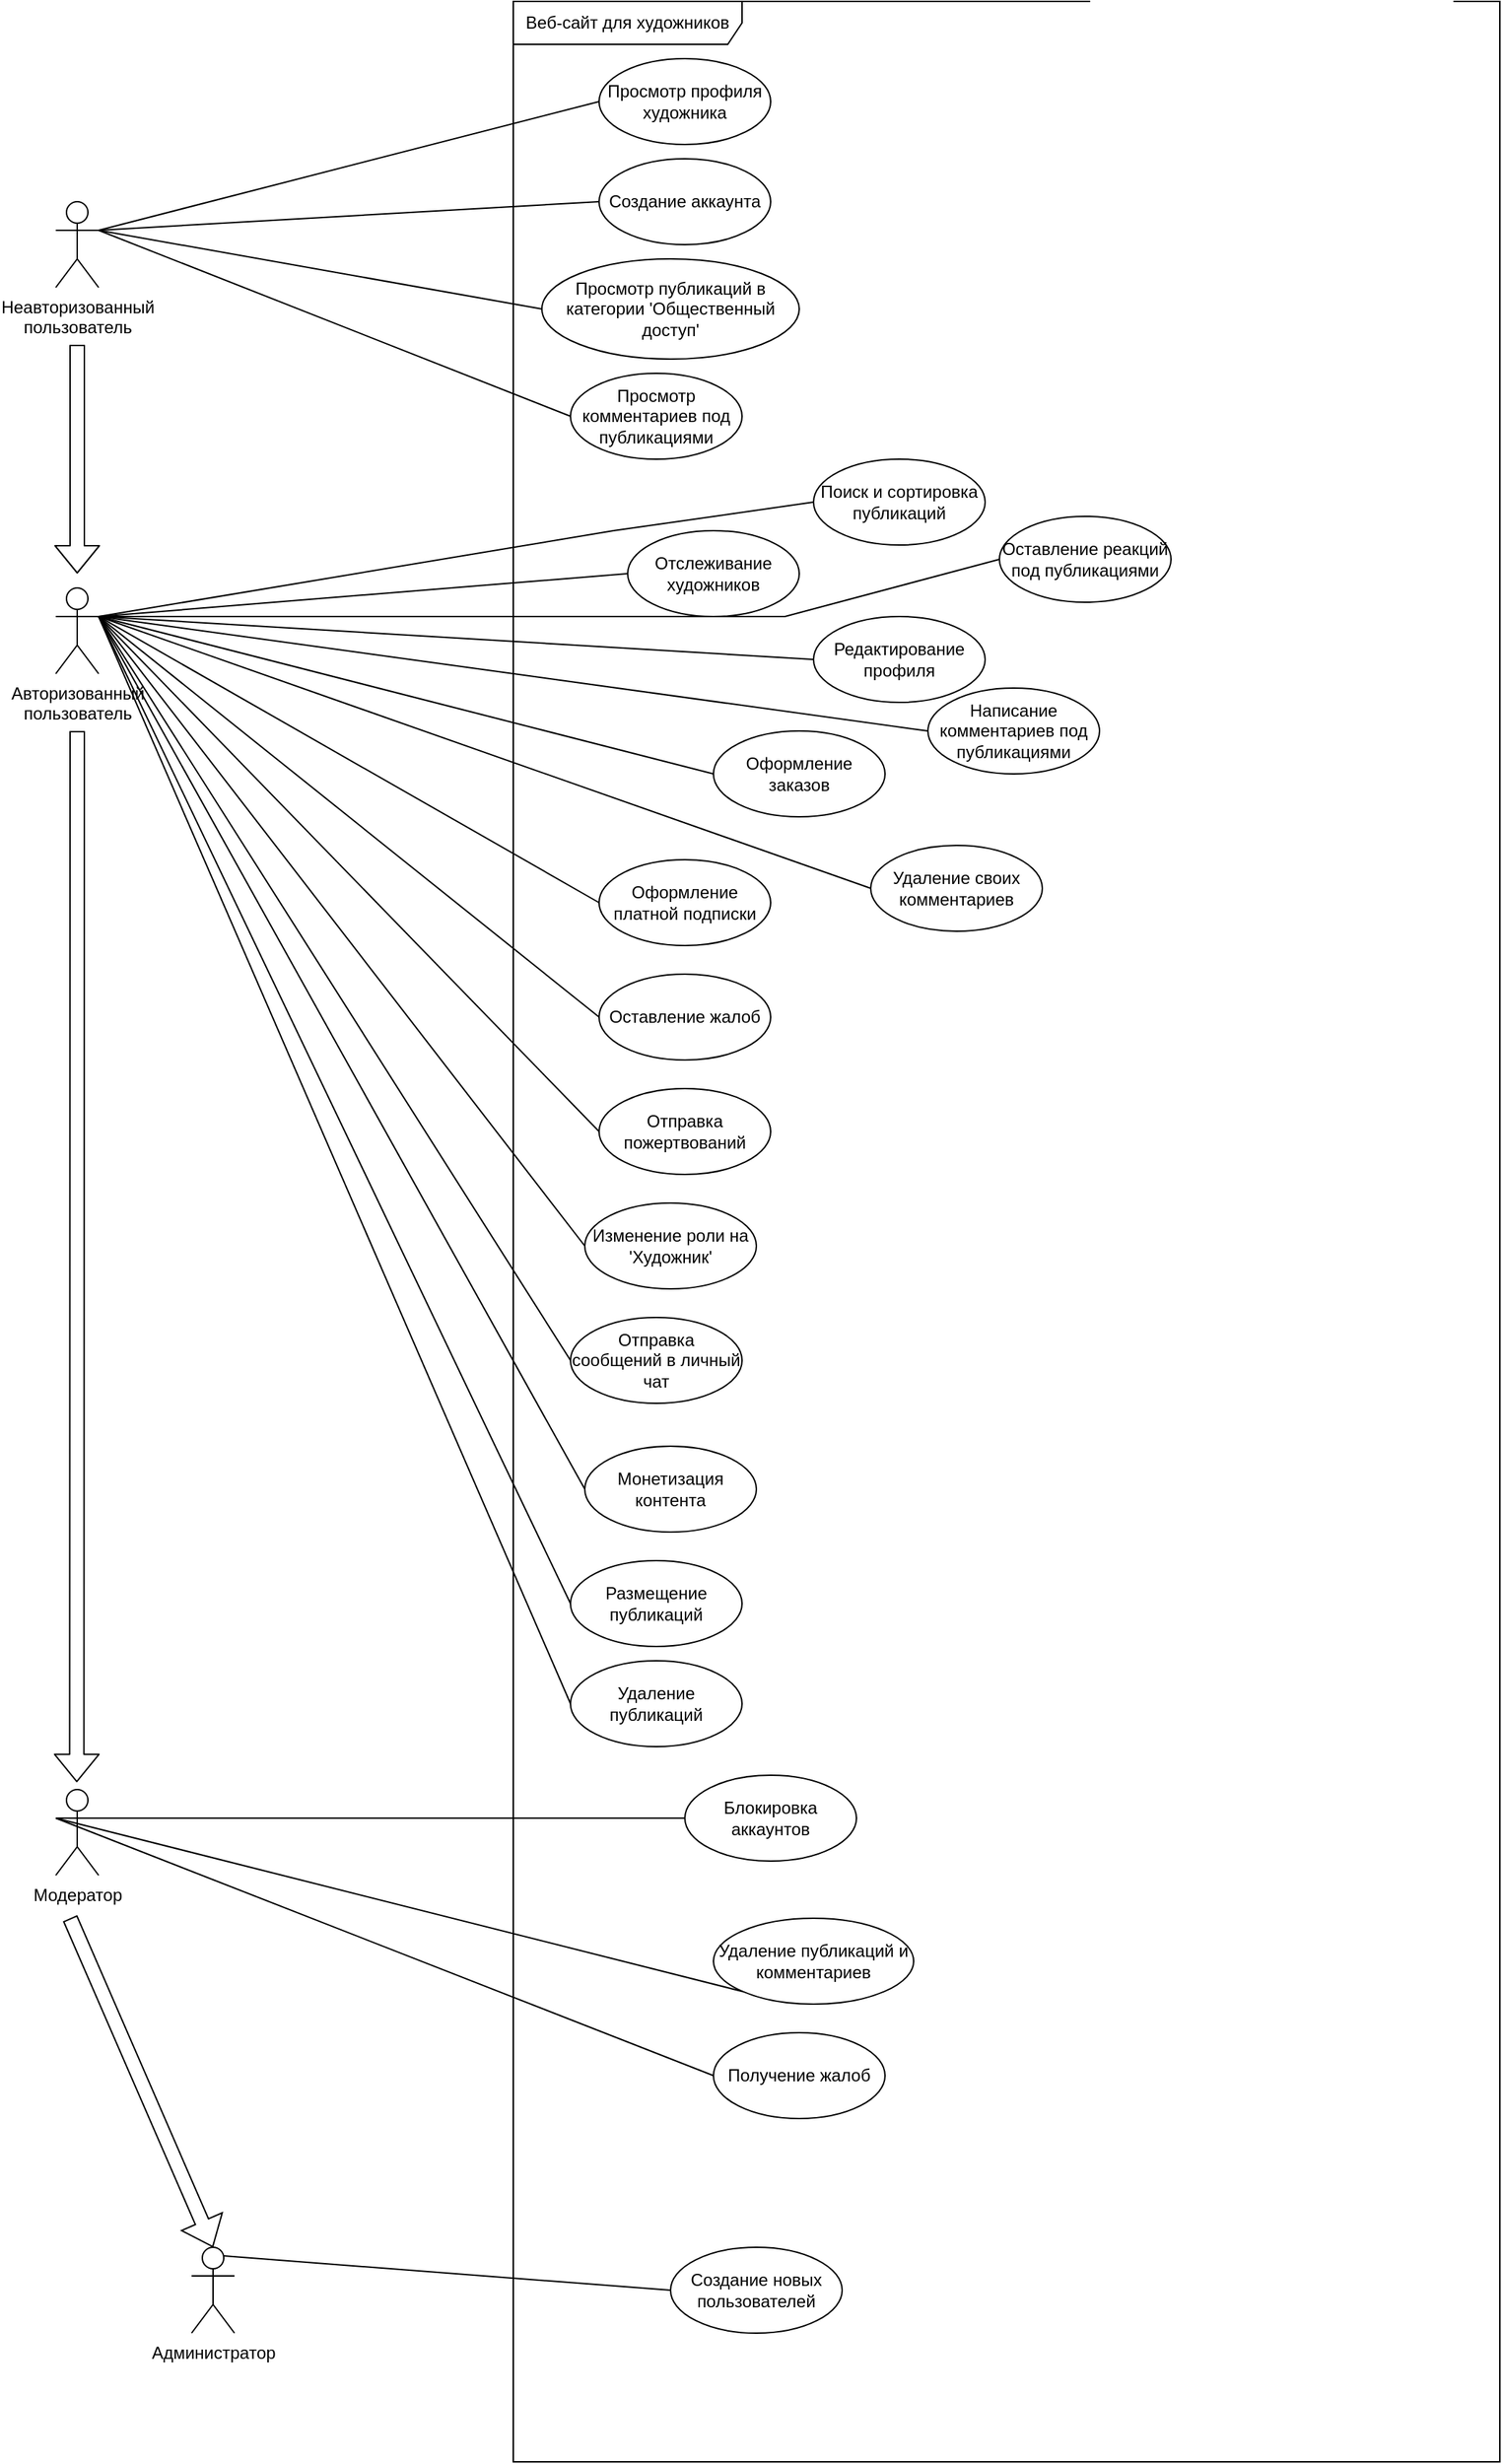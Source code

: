 <mxfile version="26.2.14">
  <diagram id="UseCaseNEOsp" name="USE-CASE диаграмма">
    <mxGraphModel dx="1601" dy="440" grid="1" gridSize="10" guides="1" tooltips="1" connect="1" arrows="1" fold="1" page="1" pageScale="1" pageWidth="850" pageHeight="1100" math="0" shadow="0">
      <root>
        <mxCell id="0" />
        <mxCell id="1" parent="0" />
        <mxCell id="2" value="Неавторизованный&#xa;пользователь" style="shape=umlActor;verticalLabelPosition=bottom;verticalAlign=top;html=1;" parent="1" vertex="1">
          <mxGeometry x="-220" y="220" width="30" height="60" as="geometry" />
        </mxCell>
        <mxCell id="3" value="Авторизованный&#xa;пользователь" style="shape=umlActor;verticalLabelPosition=bottom;verticalAlign=top;html=1;" parent="1" vertex="1">
          <mxGeometry x="-220" y="490" width="30" height="60" as="geometry" />
        </mxCell>
        <mxCell id="6" value="Администратор" style="shape=umlActor;verticalLabelPosition=bottom;verticalAlign=top;html=1;" parent="1" vertex="1">
          <mxGeometry x="-125" y="1650" width="30" height="60" as="geometry" />
        </mxCell>
        <mxCell id="9" value="Веб-сайт для художников" style="shape=umlFrame;whiteSpace=wrap;html=1;pointerEvents=0;recursiveResize=0;container=1;collapsible=0;width=160;height=30;" parent="1" vertex="1">
          <mxGeometry x="100" y="80" width="690" height="1720" as="geometry" />
        </mxCell>
        <mxCell id="10" value="Просмотр профиля художника" style="ellipse;whiteSpace=wrap;html=1;" parent="9" vertex="1">
          <mxGeometry x="60" y="40" width="120" height="60" as="geometry" />
        </mxCell>
        <mxCell id="11" value="Просмотр публикаций в категории &#39;Общественный доступ&#39;" style="ellipse;whiteSpace=wrap;html=1;" parent="9" vertex="1">
          <mxGeometry x="20" y="180" width="180" height="70" as="geometry" />
        </mxCell>
        <mxCell id="12" value="Просмотр комментариев под публикациями" style="ellipse;whiteSpace=wrap;html=1;" parent="9" vertex="1">
          <mxGeometry x="40" y="260" width="120" height="60" as="geometry" />
        </mxCell>
        <mxCell id="13" value="Создание аккаунта" style="ellipse;whiteSpace=wrap;html=1;" parent="9" vertex="1">
          <mxGeometry x="60" y="110" width="120" height="60" as="geometry" />
        </mxCell>
        <mxCell id="14" value="Отслеживание художников" style="ellipse;whiteSpace=wrap;html=1;" parent="9" vertex="1">
          <mxGeometry x="80" y="370" width="120" height="60" as="geometry" />
        </mxCell>
        <mxCell id="15" value="Оформление платной подписки" style="ellipse;whiteSpace=wrap;html=1;" parent="9" vertex="1">
          <mxGeometry x="60" y="600" width="120" height="60" as="geometry" />
        </mxCell>
        <mxCell id="16" value="Оставление реакций под публикациями" style="ellipse;whiteSpace=wrap;html=1;" parent="9" vertex="1">
          <mxGeometry x="340" y="360" width="120" height="60" as="geometry" />
        </mxCell>
        <mxCell id="17" value="Изменение роли на &#39;Художник&#39;" style="ellipse;whiteSpace=wrap;html=1;" parent="9" vertex="1">
          <mxGeometry x="50" y="840" width="120" height="60" as="geometry" />
        </mxCell>
        <mxCell id="18" value="Написание комментариев под публикациями" style="ellipse;whiteSpace=wrap;html=1;" parent="9" vertex="1">
          <mxGeometry x="290" y="480" width="120" height="60" as="geometry" />
        </mxCell>
        <mxCell id="19" value="Удаление своих комментариев" style="ellipse;whiteSpace=wrap;html=1;" parent="9" vertex="1">
          <mxGeometry x="250" y="590" width="120" height="60" as="geometry" />
        </mxCell>
        <mxCell id="21" value="Поиск и сортировка публикаций" style="ellipse;whiteSpace=wrap;html=1;" parent="9" vertex="1">
          <mxGeometry x="210" y="320" width="120" height="60" as="geometry" />
        </mxCell>
        <mxCell id="22" value="Отправка пожертвований" style="ellipse;whiteSpace=wrap;html=1;" parent="9" vertex="1">
          <mxGeometry x="60" y="760" width="120" height="60" as="geometry" />
        </mxCell>
        <mxCell id="25" value="Редактирование профиля" style="ellipse;whiteSpace=wrap;html=1;" parent="9" vertex="1">
          <mxGeometry x="210" y="430" width="120" height="60" as="geometry" />
        </mxCell>
        <mxCell id="34" value="Создание новых пользователей" style="ellipse;whiteSpace=wrap;html=1;" parent="9" vertex="1">
          <mxGeometry x="110" y="1570" width="120" height="60" as="geometry" />
        </mxCell>
        <mxCell id="24" value="Оформление заказов" style="ellipse;whiteSpace=wrap;html=1;" parent="9" vertex="1">
          <mxGeometry x="140" y="510" width="120" height="60" as="geometry" />
        </mxCell>
        <mxCell id="20" value="Оставление жалоб" style="ellipse;whiteSpace=wrap;html=1;" parent="9" vertex="1">
          <mxGeometry x="60" y="680" width="120" height="60" as="geometry" />
        </mxCell>
        <mxCell id="28" value="Монетизация контента" style="ellipse;whiteSpace=wrap;html=1;" parent="9" vertex="1">
          <mxGeometry x="50" y="1010" width="120" height="60" as="geometry" />
        </mxCell>
        <mxCell id="26" value="Размещение публикаций" style="ellipse;whiteSpace=wrap;html=1;" parent="9" vertex="1">
          <mxGeometry x="40" y="1090" width="120" height="60" as="geometry" />
        </mxCell>
        <mxCell id="23" value="Отправка сообщений в личный чат" style="ellipse;whiteSpace=wrap;html=1;" parent="9" vertex="1">
          <mxGeometry x="40" y="920" width="120" height="60" as="geometry" />
        </mxCell>
        <mxCell id="30" value="Получение жалоб" style="ellipse;whiteSpace=wrap;html=1;" parent="9" vertex="1">
          <mxGeometry x="140" y="1420" width="120" height="60" as="geometry" />
        </mxCell>
        <mxCell id="31" value="Удаление публикаций и комментариев" style="ellipse;whiteSpace=wrap;html=1;" parent="9" vertex="1">
          <mxGeometry x="140" y="1340" width="140" height="60" as="geometry" />
        </mxCell>
        <mxCell id="29" value="Блокировка аккаунтов" style="ellipse;whiteSpace=wrap;html=1;" parent="9" vertex="1">
          <mxGeometry x="120" y="1240" width="120" height="60" as="geometry" />
        </mxCell>
        <mxCell id="27" value="Удаление публикаций" style="ellipse;whiteSpace=wrap;html=1;" parent="9" vertex="1">
          <mxGeometry x="40" y="1160" width="120" height="60" as="geometry" />
        </mxCell>
        <mxCell id="35" value="" style="endArrow=none;html=1;rounded=0;exitX=1;exitY=0.333;exitDx=0;exitDy=0;exitPerimeter=0;entryX=0;entryY=0.5;entryDx=0;entryDy=0;" parent="1" source="2" target="10" edge="1">
          <mxGeometry width="50" height="50" relative="1" as="geometry">
            <mxPoint x="730" y="430" as="sourcePoint" />
            <mxPoint x="780" y="380" as="targetPoint" />
          </mxGeometry>
        </mxCell>
        <mxCell id="36" value="" style="endArrow=none;html=1;rounded=0;exitX=1;exitY=0.333;exitDx=0;exitDy=0;exitPerimeter=0;entryX=0;entryY=0.5;entryDx=0;entryDy=0;" parent="1" source="2" target="11" edge="1">
          <mxGeometry width="50" height="50" relative="1" as="geometry">
            <mxPoint x="730" y="430" as="sourcePoint" />
            <mxPoint x="780" y="380" as="targetPoint" />
          </mxGeometry>
        </mxCell>
        <mxCell id="37" value="" style="endArrow=none;html=1;rounded=0;exitX=1;exitY=0.333;exitDx=0;exitDy=0;exitPerimeter=0;entryX=0;entryY=0.5;entryDx=0;entryDy=0;" parent="1" source="2" target="12" edge="1">
          <mxGeometry width="50" height="50" relative="1" as="geometry">
            <mxPoint x="730" y="430" as="sourcePoint" />
            <mxPoint x="780" y="380" as="targetPoint" />
          </mxGeometry>
        </mxCell>
        <mxCell id="38" value="" style="endArrow=none;html=1;rounded=0;exitX=1;exitY=0.333;exitDx=0;exitDy=0;exitPerimeter=0;entryX=0;entryY=0.5;entryDx=0;entryDy=0;" parent="1" source="2" target="13" edge="1">
          <mxGeometry width="50" height="50" relative="1" as="geometry">
            <mxPoint x="730" y="430" as="sourcePoint" />
            <mxPoint x="780" y="380" as="targetPoint" />
          </mxGeometry>
        </mxCell>
        <mxCell id="39" value="" style="endArrow=none;html=1;rounded=0;exitX=1;exitY=0.333;exitDx=0;exitDy=0;exitPerimeter=0;entryX=0;entryY=0.5;entryDx=0;entryDy=0;" parent="1" source="3" target="14" edge="1">
          <mxGeometry width="50" height="50" relative="1" as="geometry">
            <mxPoint x="730" y="430" as="sourcePoint" />
            <mxPoint x="780" y="380" as="targetPoint" />
          </mxGeometry>
        </mxCell>
        <mxCell id="40" value="" style="endArrow=none;html=1;rounded=0;exitX=1;exitY=0.333;exitDx=0;exitDy=0;exitPerimeter=0;entryX=0;entryY=0.5;entryDx=0;entryDy=0;" parent="1" source="3" target="15" edge="1">
          <mxGeometry width="50" height="50" relative="1" as="geometry">
            <mxPoint x="730" y="430" as="sourcePoint" />
            <mxPoint x="780" y="380" as="targetPoint" />
            <Array as="points" />
          </mxGeometry>
        </mxCell>
        <mxCell id="41" value="" style="endArrow=none;html=1;rounded=0;exitX=1;exitY=0.333;exitDx=0;exitDy=0;exitPerimeter=0;entryX=0;entryY=0.5;entryDx=0;entryDy=0;" parent="1" source="3" target="16" edge="1">
          <mxGeometry width="50" height="50" relative="1" as="geometry">
            <mxPoint x="730" y="430" as="sourcePoint" />
            <mxPoint x="780" y="380" as="targetPoint" />
            <Array as="points">
              <mxPoint x="290" y="510" />
            </Array>
          </mxGeometry>
        </mxCell>
        <mxCell id="42" value="" style="endArrow=none;html=1;rounded=0;exitX=1;exitY=0.333;exitDx=0;exitDy=0;exitPerimeter=0;entryX=0;entryY=0.5;entryDx=0;entryDy=0;" parent="1" source="3" target="17" edge="1">
          <mxGeometry width="50" height="50" relative="1" as="geometry">
            <mxPoint x="730" y="430" as="sourcePoint" />
            <mxPoint x="780" y="380" as="targetPoint" />
          </mxGeometry>
        </mxCell>
        <mxCell id="43" value="" style="endArrow=none;html=1;rounded=0;exitX=1;exitY=0.333;exitDx=0;exitDy=0;exitPerimeter=0;entryX=0;entryY=0.5;entryDx=0;entryDy=0;" parent="1" source="3" target="18" edge="1">
          <mxGeometry width="50" height="50" relative="1" as="geometry">
            <mxPoint x="730" y="430" as="sourcePoint" />
            <mxPoint x="780" y="380" as="targetPoint" />
          </mxGeometry>
        </mxCell>
        <mxCell id="44" value="" style="endArrow=none;html=1;rounded=0;exitX=1;exitY=0.333;exitDx=0;exitDy=0;exitPerimeter=0;entryX=0;entryY=0.5;entryDx=0;entryDy=0;" parent="1" source="3" target="19" edge="1">
          <mxGeometry width="50" height="50" relative="1" as="geometry">
            <mxPoint x="730" y="430" as="sourcePoint" />
            <mxPoint x="780" y="380" as="targetPoint" />
          </mxGeometry>
        </mxCell>
        <mxCell id="45" value="" style="endArrow=none;html=1;rounded=0;exitX=1;exitY=0.333;exitDx=0;exitDy=0;exitPerimeter=0;entryX=0;entryY=0.5;entryDx=0;entryDy=0;" parent="1" source="3" target="20" edge="1">
          <mxGeometry width="50" height="50" relative="1" as="geometry">
            <mxPoint x="730" y="430" as="sourcePoint" />
            <mxPoint x="780" y="380" as="targetPoint" />
          </mxGeometry>
        </mxCell>
        <mxCell id="46" value="" style="endArrow=none;html=1;rounded=0;exitX=1;exitY=0.333;exitDx=0;exitDy=0;exitPerimeter=0;entryX=0;entryY=0.5;entryDx=0;entryDy=0;" parent="1" source="3" target="21" edge="1">
          <mxGeometry width="50" height="50" relative="1" as="geometry">
            <mxPoint x="730" y="430" as="sourcePoint" />
            <mxPoint x="780" y="380" as="targetPoint" />
            <Array as="points">
              <mxPoint x="170" y="450" />
            </Array>
          </mxGeometry>
        </mxCell>
        <mxCell id="47" value="" style="endArrow=none;html=1;rounded=0;exitX=1;exitY=0.333;exitDx=0;exitDy=0;exitPerimeter=0;entryX=0;entryY=0.5;entryDx=0;entryDy=0;" parent="1" source="3" target="22" edge="1">
          <mxGeometry width="50" height="50" relative="1" as="geometry">
            <mxPoint x="730" y="430" as="sourcePoint" />
            <mxPoint x="780" y="380" as="targetPoint" />
          </mxGeometry>
        </mxCell>
        <mxCell id="49" value="" style="endArrow=none;html=1;rounded=0;exitX=1;exitY=0.333;exitDx=0;exitDy=0;exitPerimeter=0;entryX=0;entryY=0.5;entryDx=0;entryDy=0;" parent="1" source="3" target="24" edge="1">
          <mxGeometry width="50" height="50" relative="1" as="geometry">
            <mxPoint x="730" y="430" as="sourcePoint" />
            <mxPoint x="780" y="380" as="targetPoint" />
          </mxGeometry>
        </mxCell>
        <mxCell id="50" value="" style="endArrow=none;html=1;rounded=0;exitX=1;exitY=0.333;exitDx=0;exitDy=0;exitPerimeter=0;entryX=0;entryY=0.5;entryDx=0;entryDy=0;" parent="1" source="3" target="25" edge="1">
          <mxGeometry width="50" height="50" relative="1" as="geometry">
            <mxPoint x="730" y="430" as="sourcePoint" />
            <mxPoint x="780" y="380" as="targetPoint" />
          </mxGeometry>
        </mxCell>
        <mxCell id="59" value="" style="endArrow=none;html=1;rounded=0;exitX=0.75;exitY=0.1;exitDx=0;exitDy=0;exitPerimeter=0;entryX=0;entryY=0.5;entryDx=0;entryDy=0;" parent="1" source="6" target="34" edge="1">
          <mxGeometry width="50" height="50" relative="1" as="geometry">
            <mxPoint x="-410" y="1220" as="sourcePoint" />
            <mxPoint x="-360" y="1170" as="targetPoint" />
          </mxGeometry>
        </mxCell>
        <mxCell id="65" value="" style="shape=flexArrow;endArrow=classic;html=1;entryX=0.49;entryY=-0.085;entryDx=0;entryDy=0;entryPerimeter=0;" parent="1" target="5" edge="1">
          <mxGeometry width="50" height="50" relative="1" as="geometry">
            <mxPoint x="-205" y="590" as="sourcePoint" />
            <mxPoint x="-205" y="880" as="targetPoint" />
          </mxGeometry>
        </mxCell>
        <mxCell id="66" value="" style="shape=flexArrow;endArrow=classic;html=1;" parent="1" edge="1">
          <mxGeometry width="50" height="50" relative="1" as="geometry">
            <mxPoint x="-205" y="320" as="sourcePoint" />
            <mxPoint x="-205" y="480" as="targetPoint" />
          </mxGeometry>
        </mxCell>
        <mxCell id="5" value="Модератор" style="shape=umlActor;verticalLabelPosition=bottom;verticalAlign=top;html=1;" parent="1" vertex="1">
          <mxGeometry x="-220" y="1330" width="30" height="60" as="geometry" />
        </mxCell>
        <mxCell id="54" value="" style="endArrow=none;html=1;rounded=0;exitX=0;exitY=0.333;exitDx=0;exitDy=0;exitPerimeter=0;entryX=0;entryY=0.5;entryDx=0;entryDy=0;" parent="1" source="5" target="29" edge="1">
          <mxGeometry width="50" height="50" relative="1" as="geometry">
            <mxPoint x="-370" y="1670" as="sourcePoint" />
            <mxPoint x="-320" y="1620" as="targetPoint" />
          </mxGeometry>
        </mxCell>
        <mxCell id="56" value="" style="endArrow=none;html=1;rounded=0;exitX=0;exitY=0.333;exitDx=0;exitDy=0;exitPerimeter=0;entryX=0;entryY=1;entryDx=0;entryDy=0;" parent="1" source="5" target="31" edge="1">
          <mxGeometry width="50" height="50" relative="1" as="geometry">
            <mxPoint x="-370" y="1670" as="sourcePoint" />
            <mxPoint x="570" y="1500" as="targetPoint" />
          </mxGeometry>
        </mxCell>
        <mxCell id="55" value="" style="endArrow=none;html=1;rounded=0;exitX=0;exitY=0.333;exitDx=0;exitDy=0;exitPerimeter=0;entryX=0;entryY=0.5;entryDx=0;entryDy=0;" parent="1" source="5" target="30" edge="1">
          <mxGeometry width="50" height="50" relative="1" as="geometry">
            <mxPoint x="-370" y="1670" as="sourcePoint" />
            <mxPoint x="-320" y="1620" as="targetPoint" />
          </mxGeometry>
        </mxCell>
        <mxCell id="0ysO9c87oiQCQkCWtUI8-70" value="" style="endArrow=none;html=1;rounded=0;entryX=1;entryY=0.333;entryDx=0;entryDy=0;entryPerimeter=0;exitX=0;exitY=0.5;exitDx=0;exitDy=0;" edge="1" parent="1" source="23" target="3">
          <mxGeometry width="50" height="50" relative="1" as="geometry">
            <mxPoint x="240" y="810" as="sourcePoint" />
            <mxPoint x="-160" y="550" as="targetPoint" />
          </mxGeometry>
        </mxCell>
        <mxCell id="0ysO9c87oiQCQkCWtUI8-75" value="" style="endArrow=none;html=1;rounded=0;entryX=0;entryY=0.5;entryDx=0;entryDy=0;entryPerimeter=0;" edge="1" parent="1" target="28">
          <mxGeometry width="50" height="50" relative="1" as="geometry">
            <mxPoint x="-190" y="510" as="sourcePoint" />
            <mxPoint x="-10" y="950" as="targetPoint" />
          </mxGeometry>
        </mxCell>
        <mxCell id="0ysO9c87oiQCQkCWtUI8-77" value="" style="endArrow=none;html=1;rounded=0;entryX=0;entryY=0.5;entryDx=0;entryDy=0;entryPerimeter=0;" edge="1" parent="1" target="26">
          <mxGeometry width="50" height="50" relative="1" as="geometry">
            <mxPoint x="-190" y="510" as="sourcePoint" />
            <mxPoint x="290" y="820" as="targetPoint" />
          </mxGeometry>
        </mxCell>
        <mxCell id="0ysO9c87oiQCQkCWtUI8-78" value="" style="endArrow=none;html=1;rounded=0;exitX=0;exitY=0.5;exitDx=0;exitDy=0;exitPerimeter=0;" edge="1" parent="1" source="27">
          <mxGeometry width="50" height="50" relative="1" as="geometry">
            <mxPoint x="110" y="1090" as="sourcePoint" />
            <mxPoint x="-190" y="510" as="targetPoint" />
          </mxGeometry>
        </mxCell>
        <mxCell id="0ysO9c87oiQCQkCWtUI8-80" value="" style="shape=flexArrow;endArrow=classic;html=1;rounded=0;entryX=0.5;entryY=0;entryDx=0;entryDy=0;entryPerimeter=0;" edge="1" parent="1" target="6">
          <mxGeometry width="50" height="50" relative="1" as="geometry">
            <mxPoint x="-210" y="1420" as="sourcePoint" />
            <mxPoint y="1500" as="targetPoint" />
          </mxGeometry>
        </mxCell>
      </root>
    </mxGraphModel>
  </diagram>
</mxfile>
